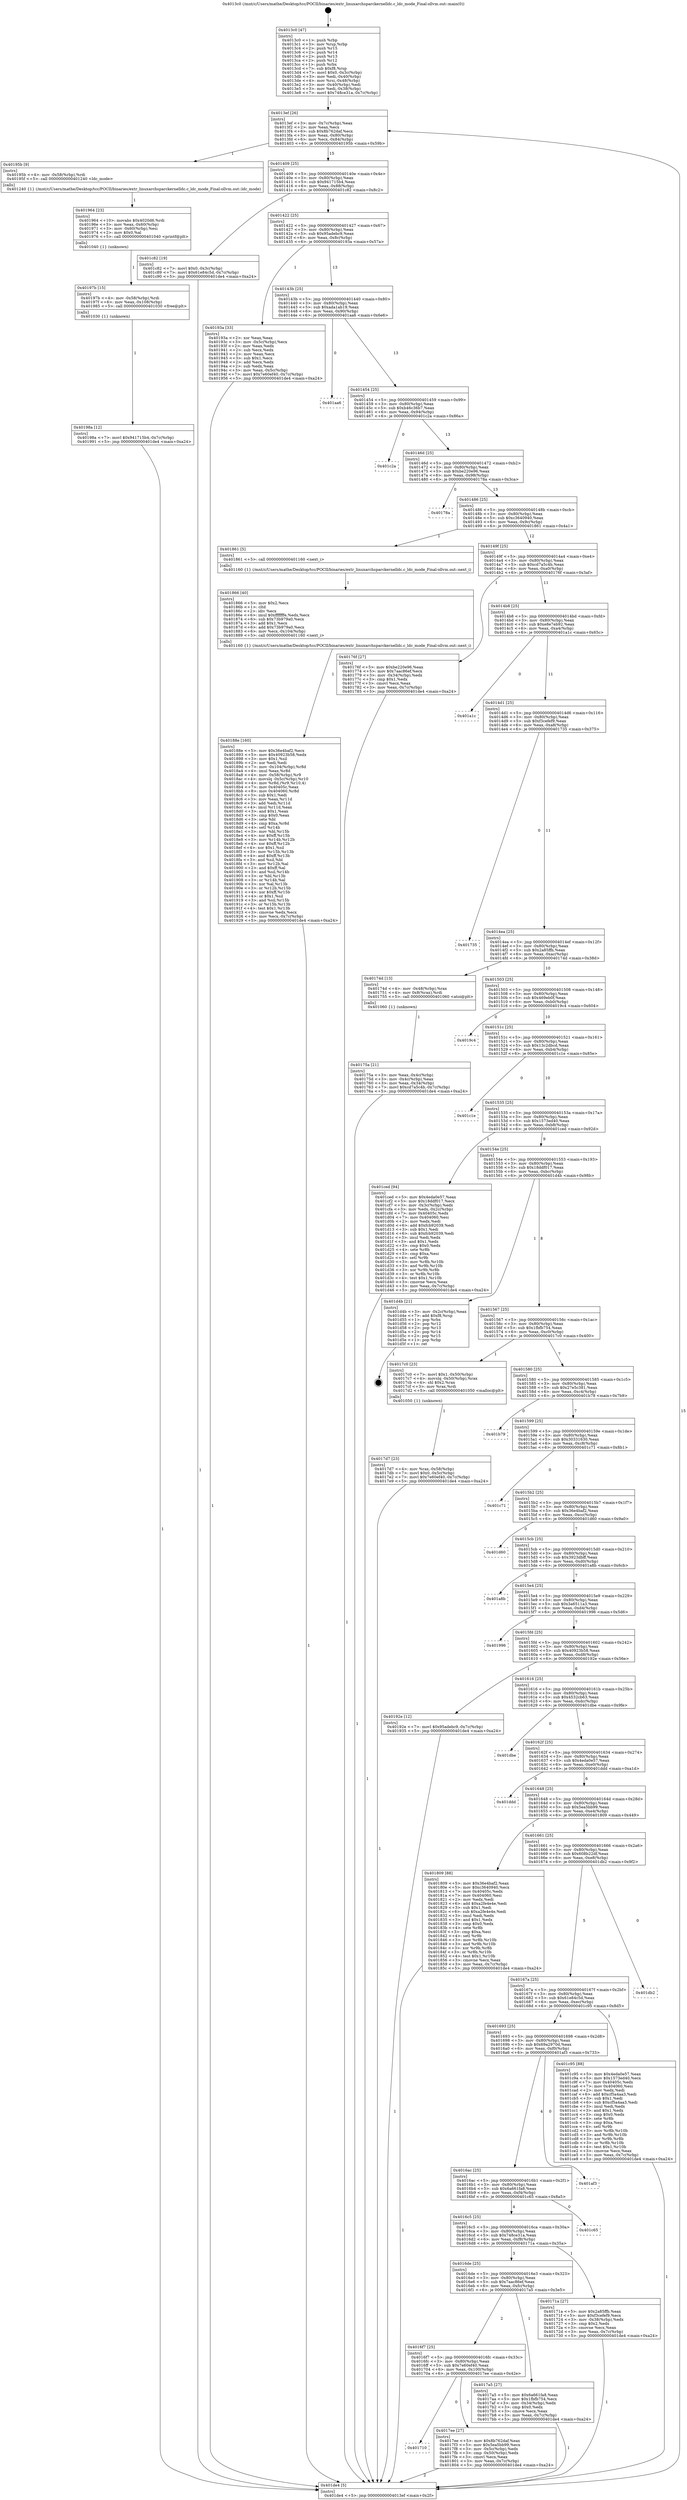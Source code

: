 digraph "0x4013c0" {
  label = "0x4013c0 (/mnt/c/Users/mathe/Desktop/tcc/POCII/binaries/extr_linuxarchsparckernelldc.c_ldc_mode_Final-ollvm.out::main(0))"
  labelloc = "t"
  node[shape=record]

  Entry [label="",width=0.3,height=0.3,shape=circle,fillcolor=black,style=filled]
  "0x4013ef" [label="{
     0x4013ef [26]\l
     | [instrs]\l
     &nbsp;&nbsp;0x4013ef \<+3\>: mov -0x7c(%rbp),%eax\l
     &nbsp;&nbsp;0x4013f2 \<+2\>: mov %eax,%ecx\l
     &nbsp;&nbsp;0x4013f4 \<+6\>: sub $0x8b762daf,%ecx\l
     &nbsp;&nbsp;0x4013fa \<+3\>: mov %eax,-0x80(%rbp)\l
     &nbsp;&nbsp;0x4013fd \<+6\>: mov %ecx,-0x84(%rbp)\l
     &nbsp;&nbsp;0x401403 \<+6\>: je 000000000040195b \<main+0x59b\>\l
  }"]
  "0x40195b" [label="{
     0x40195b [9]\l
     | [instrs]\l
     &nbsp;&nbsp;0x40195b \<+4\>: mov -0x58(%rbp),%rdi\l
     &nbsp;&nbsp;0x40195f \<+5\>: call 0000000000401240 \<ldc_mode\>\l
     | [calls]\l
     &nbsp;&nbsp;0x401240 \{1\} (/mnt/c/Users/mathe/Desktop/tcc/POCII/binaries/extr_linuxarchsparckernelldc.c_ldc_mode_Final-ollvm.out::ldc_mode)\l
  }"]
  "0x401409" [label="{
     0x401409 [25]\l
     | [instrs]\l
     &nbsp;&nbsp;0x401409 \<+5\>: jmp 000000000040140e \<main+0x4e\>\l
     &nbsp;&nbsp;0x40140e \<+3\>: mov -0x80(%rbp),%eax\l
     &nbsp;&nbsp;0x401411 \<+5\>: sub $0x941715b4,%eax\l
     &nbsp;&nbsp;0x401416 \<+6\>: mov %eax,-0x88(%rbp)\l
     &nbsp;&nbsp;0x40141c \<+6\>: je 0000000000401c82 \<main+0x8c2\>\l
  }"]
  Exit [label="",width=0.3,height=0.3,shape=circle,fillcolor=black,style=filled,peripheries=2]
  "0x401c82" [label="{
     0x401c82 [19]\l
     | [instrs]\l
     &nbsp;&nbsp;0x401c82 \<+7\>: movl $0x0,-0x3c(%rbp)\l
     &nbsp;&nbsp;0x401c89 \<+7\>: movl $0x61e84c5d,-0x7c(%rbp)\l
     &nbsp;&nbsp;0x401c90 \<+5\>: jmp 0000000000401de4 \<main+0xa24\>\l
  }"]
  "0x401422" [label="{
     0x401422 [25]\l
     | [instrs]\l
     &nbsp;&nbsp;0x401422 \<+5\>: jmp 0000000000401427 \<main+0x67\>\l
     &nbsp;&nbsp;0x401427 \<+3\>: mov -0x80(%rbp),%eax\l
     &nbsp;&nbsp;0x40142a \<+5\>: sub $0x95adebc9,%eax\l
     &nbsp;&nbsp;0x40142f \<+6\>: mov %eax,-0x8c(%rbp)\l
     &nbsp;&nbsp;0x401435 \<+6\>: je 000000000040193a \<main+0x57a\>\l
  }"]
  "0x40198a" [label="{
     0x40198a [12]\l
     | [instrs]\l
     &nbsp;&nbsp;0x40198a \<+7\>: movl $0x941715b4,-0x7c(%rbp)\l
     &nbsp;&nbsp;0x401991 \<+5\>: jmp 0000000000401de4 \<main+0xa24\>\l
  }"]
  "0x40193a" [label="{
     0x40193a [33]\l
     | [instrs]\l
     &nbsp;&nbsp;0x40193a \<+2\>: xor %eax,%eax\l
     &nbsp;&nbsp;0x40193c \<+3\>: mov -0x5c(%rbp),%ecx\l
     &nbsp;&nbsp;0x40193f \<+2\>: mov %eax,%edx\l
     &nbsp;&nbsp;0x401941 \<+2\>: sub %ecx,%edx\l
     &nbsp;&nbsp;0x401943 \<+2\>: mov %eax,%ecx\l
     &nbsp;&nbsp;0x401945 \<+3\>: sub $0x1,%ecx\l
     &nbsp;&nbsp;0x401948 \<+2\>: add %ecx,%edx\l
     &nbsp;&nbsp;0x40194a \<+2\>: sub %edx,%eax\l
     &nbsp;&nbsp;0x40194c \<+3\>: mov %eax,-0x5c(%rbp)\l
     &nbsp;&nbsp;0x40194f \<+7\>: movl $0x7e60ef40,-0x7c(%rbp)\l
     &nbsp;&nbsp;0x401956 \<+5\>: jmp 0000000000401de4 \<main+0xa24\>\l
  }"]
  "0x40143b" [label="{
     0x40143b [25]\l
     | [instrs]\l
     &nbsp;&nbsp;0x40143b \<+5\>: jmp 0000000000401440 \<main+0x80\>\l
     &nbsp;&nbsp;0x401440 \<+3\>: mov -0x80(%rbp),%eax\l
     &nbsp;&nbsp;0x401443 \<+5\>: sub $0xada1ab19,%eax\l
     &nbsp;&nbsp;0x401448 \<+6\>: mov %eax,-0x90(%rbp)\l
     &nbsp;&nbsp;0x40144e \<+6\>: je 0000000000401aa6 \<main+0x6e6\>\l
  }"]
  "0x40197b" [label="{
     0x40197b [15]\l
     | [instrs]\l
     &nbsp;&nbsp;0x40197b \<+4\>: mov -0x58(%rbp),%rdi\l
     &nbsp;&nbsp;0x40197f \<+6\>: mov %eax,-0x108(%rbp)\l
     &nbsp;&nbsp;0x401985 \<+5\>: call 0000000000401030 \<free@plt\>\l
     | [calls]\l
     &nbsp;&nbsp;0x401030 \{1\} (unknown)\l
  }"]
  "0x401aa6" [label="{
     0x401aa6\l
  }", style=dashed]
  "0x401454" [label="{
     0x401454 [25]\l
     | [instrs]\l
     &nbsp;&nbsp;0x401454 \<+5\>: jmp 0000000000401459 \<main+0x99\>\l
     &nbsp;&nbsp;0x401459 \<+3\>: mov -0x80(%rbp),%eax\l
     &nbsp;&nbsp;0x40145c \<+5\>: sub $0xb46c36b7,%eax\l
     &nbsp;&nbsp;0x401461 \<+6\>: mov %eax,-0x94(%rbp)\l
     &nbsp;&nbsp;0x401467 \<+6\>: je 0000000000401c2a \<main+0x86a\>\l
  }"]
  "0x401964" [label="{
     0x401964 [23]\l
     | [instrs]\l
     &nbsp;&nbsp;0x401964 \<+10\>: movabs $0x4020d6,%rdi\l
     &nbsp;&nbsp;0x40196e \<+3\>: mov %eax,-0x60(%rbp)\l
     &nbsp;&nbsp;0x401971 \<+3\>: mov -0x60(%rbp),%esi\l
     &nbsp;&nbsp;0x401974 \<+2\>: mov $0x0,%al\l
     &nbsp;&nbsp;0x401976 \<+5\>: call 0000000000401040 \<printf@plt\>\l
     | [calls]\l
     &nbsp;&nbsp;0x401040 \{1\} (unknown)\l
  }"]
  "0x401c2a" [label="{
     0x401c2a\l
  }", style=dashed]
  "0x40146d" [label="{
     0x40146d [25]\l
     | [instrs]\l
     &nbsp;&nbsp;0x40146d \<+5\>: jmp 0000000000401472 \<main+0xb2\>\l
     &nbsp;&nbsp;0x401472 \<+3\>: mov -0x80(%rbp),%eax\l
     &nbsp;&nbsp;0x401475 \<+5\>: sub $0xbe220e96,%eax\l
     &nbsp;&nbsp;0x40147a \<+6\>: mov %eax,-0x98(%rbp)\l
     &nbsp;&nbsp;0x401480 \<+6\>: je 000000000040178a \<main+0x3ca\>\l
  }"]
  "0x40188e" [label="{
     0x40188e [160]\l
     | [instrs]\l
     &nbsp;&nbsp;0x40188e \<+5\>: mov $0x36e4baf2,%ecx\l
     &nbsp;&nbsp;0x401893 \<+5\>: mov $0x40923b58,%edx\l
     &nbsp;&nbsp;0x401898 \<+3\>: mov $0x1,%sil\l
     &nbsp;&nbsp;0x40189b \<+2\>: xor %edi,%edi\l
     &nbsp;&nbsp;0x40189d \<+7\>: mov -0x104(%rbp),%r8d\l
     &nbsp;&nbsp;0x4018a4 \<+4\>: imul %eax,%r8d\l
     &nbsp;&nbsp;0x4018a8 \<+4\>: mov -0x58(%rbp),%r9\l
     &nbsp;&nbsp;0x4018ac \<+4\>: movslq -0x5c(%rbp),%r10\l
     &nbsp;&nbsp;0x4018b0 \<+4\>: mov %r8d,(%r9,%r10,4)\l
     &nbsp;&nbsp;0x4018b4 \<+7\>: mov 0x40405c,%eax\l
     &nbsp;&nbsp;0x4018bb \<+8\>: mov 0x404060,%r8d\l
     &nbsp;&nbsp;0x4018c3 \<+3\>: sub $0x1,%edi\l
     &nbsp;&nbsp;0x4018c6 \<+3\>: mov %eax,%r11d\l
     &nbsp;&nbsp;0x4018c9 \<+3\>: add %edi,%r11d\l
     &nbsp;&nbsp;0x4018cc \<+4\>: imul %r11d,%eax\l
     &nbsp;&nbsp;0x4018d0 \<+3\>: and $0x1,%eax\l
     &nbsp;&nbsp;0x4018d3 \<+3\>: cmp $0x0,%eax\l
     &nbsp;&nbsp;0x4018d6 \<+3\>: sete %bl\l
     &nbsp;&nbsp;0x4018d9 \<+4\>: cmp $0xa,%r8d\l
     &nbsp;&nbsp;0x4018dd \<+4\>: setl %r14b\l
     &nbsp;&nbsp;0x4018e1 \<+3\>: mov %bl,%r15b\l
     &nbsp;&nbsp;0x4018e4 \<+4\>: xor $0xff,%r15b\l
     &nbsp;&nbsp;0x4018e8 \<+3\>: mov %r14b,%r12b\l
     &nbsp;&nbsp;0x4018eb \<+4\>: xor $0xff,%r12b\l
     &nbsp;&nbsp;0x4018ef \<+4\>: xor $0x1,%sil\l
     &nbsp;&nbsp;0x4018f3 \<+3\>: mov %r15b,%r13b\l
     &nbsp;&nbsp;0x4018f6 \<+4\>: and $0xff,%r13b\l
     &nbsp;&nbsp;0x4018fa \<+3\>: and %sil,%bl\l
     &nbsp;&nbsp;0x4018fd \<+3\>: mov %r12b,%al\l
     &nbsp;&nbsp;0x401900 \<+2\>: and $0xff,%al\l
     &nbsp;&nbsp;0x401902 \<+3\>: and %sil,%r14b\l
     &nbsp;&nbsp;0x401905 \<+3\>: or %bl,%r13b\l
     &nbsp;&nbsp;0x401908 \<+3\>: or %r14b,%al\l
     &nbsp;&nbsp;0x40190b \<+3\>: xor %al,%r13b\l
     &nbsp;&nbsp;0x40190e \<+3\>: or %r12b,%r15b\l
     &nbsp;&nbsp;0x401911 \<+4\>: xor $0xff,%r15b\l
     &nbsp;&nbsp;0x401915 \<+4\>: or $0x1,%sil\l
     &nbsp;&nbsp;0x401919 \<+3\>: and %sil,%r15b\l
     &nbsp;&nbsp;0x40191c \<+3\>: or %r15b,%r13b\l
     &nbsp;&nbsp;0x40191f \<+4\>: test $0x1,%r13b\l
     &nbsp;&nbsp;0x401923 \<+3\>: cmovne %edx,%ecx\l
     &nbsp;&nbsp;0x401926 \<+3\>: mov %ecx,-0x7c(%rbp)\l
     &nbsp;&nbsp;0x401929 \<+5\>: jmp 0000000000401de4 \<main+0xa24\>\l
  }"]
  "0x40178a" [label="{
     0x40178a\l
  }", style=dashed]
  "0x401486" [label="{
     0x401486 [25]\l
     | [instrs]\l
     &nbsp;&nbsp;0x401486 \<+5\>: jmp 000000000040148b \<main+0xcb\>\l
     &nbsp;&nbsp;0x40148b \<+3\>: mov -0x80(%rbp),%eax\l
     &nbsp;&nbsp;0x40148e \<+5\>: sub $0xc3640940,%eax\l
     &nbsp;&nbsp;0x401493 \<+6\>: mov %eax,-0x9c(%rbp)\l
     &nbsp;&nbsp;0x401499 \<+6\>: je 0000000000401861 \<main+0x4a1\>\l
  }"]
  "0x401866" [label="{
     0x401866 [40]\l
     | [instrs]\l
     &nbsp;&nbsp;0x401866 \<+5\>: mov $0x2,%ecx\l
     &nbsp;&nbsp;0x40186b \<+1\>: cltd\l
     &nbsp;&nbsp;0x40186c \<+2\>: idiv %ecx\l
     &nbsp;&nbsp;0x40186e \<+6\>: imul $0xfffffffe,%edx,%ecx\l
     &nbsp;&nbsp;0x401874 \<+6\>: sub $0x73b979a0,%ecx\l
     &nbsp;&nbsp;0x40187a \<+3\>: add $0x1,%ecx\l
     &nbsp;&nbsp;0x40187d \<+6\>: add $0x73b979a0,%ecx\l
     &nbsp;&nbsp;0x401883 \<+6\>: mov %ecx,-0x104(%rbp)\l
     &nbsp;&nbsp;0x401889 \<+5\>: call 0000000000401160 \<next_i\>\l
     | [calls]\l
     &nbsp;&nbsp;0x401160 \{1\} (/mnt/c/Users/mathe/Desktop/tcc/POCII/binaries/extr_linuxarchsparckernelldc.c_ldc_mode_Final-ollvm.out::next_i)\l
  }"]
  "0x401861" [label="{
     0x401861 [5]\l
     | [instrs]\l
     &nbsp;&nbsp;0x401861 \<+5\>: call 0000000000401160 \<next_i\>\l
     | [calls]\l
     &nbsp;&nbsp;0x401160 \{1\} (/mnt/c/Users/mathe/Desktop/tcc/POCII/binaries/extr_linuxarchsparckernelldc.c_ldc_mode_Final-ollvm.out::next_i)\l
  }"]
  "0x40149f" [label="{
     0x40149f [25]\l
     | [instrs]\l
     &nbsp;&nbsp;0x40149f \<+5\>: jmp 00000000004014a4 \<main+0xe4\>\l
     &nbsp;&nbsp;0x4014a4 \<+3\>: mov -0x80(%rbp),%eax\l
     &nbsp;&nbsp;0x4014a7 \<+5\>: sub $0xcd7a5c4b,%eax\l
     &nbsp;&nbsp;0x4014ac \<+6\>: mov %eax,-0xa0(%rbp)\l
     &nbsp;&nbsp;0x4014b2 \<+6\>: je 000000000040176f \<main+0x3af\>\l
  }"]
  "0x401710" [label="{
     0x401710\l
  }", style=dashed]
  "0x40176f" [label="{
     0x40176f [27]\l
     | [instrs]\l
     &nbsp;&nbsp;0x40176f \<+5\>: mov $0xbe220e96,%eax\l
     &nbsp;&nbsp;0x401774 \<+5\>: mov $0x7aac86ef,%ecx\l
     &nbsp;&nbsp;0x401779 \<+3\>: mov -0x34(%rbp),%edx\l
     &nbsp;&nbsp;0x40177c \<+3\>: cmp $0x1,%edx\l
     &nbsp;&nbsp;0x40177f \<+3\>: cmovl %ecx,%eax\l
     &nbsp;&nbsp;0x401782 \<+3\>: mov %eax,-0x7c(%rbp)\l
     &nbsp;&nbsp;0x401785 \<+5\>: jmp 0000000000401de4 \<main+0xa24\>\l
  }"]
  "0x4014b8" [label="{
     0x4014b8 [25]\l
     | [instrs]\l
     &nbsp;&nbsp;0x4014b8 \<+5\>: jmp 00000000004014bd \<main+0xfd\>\l
     &nbsp;&nbsp;0x4014bd \<+3\>: mov -0x80(%rbp),%eax\l
     &nbsp;&nbsp;0x4014c0 \<+5\>: sub $0xe8e7eb92,%eax\l
     &nbsp;&nbsp;0x4014c5 \<+6\>: mov %eax,-0xa4(%rbp)\l
     &nbsp;&nbsp;0x4014cb \<+6\>: je 0000000000401a1c \<main+0x65c\>\l
  }"]
  "0x4017ee" [label="{
     0x4017ee [27]\l
     | [instrs]\l
     &nbsp;&nbsp;0x4017ee \<+5\>: mov $0x8b762daf,%eax\l
     &nbsp;&nbsp;0x4017f3 \<+5\>: mov $0x5ea5bb99,%ecx\l
     &nbsp;&nbsp;0x4017f8 \<+3\>: mov -0x5c(%rbp),%edx\l
     &nbsp;&nbsp;0x4017fb \<+3\>: cmp -0x50(%rbp),%edx\l
     &nbsp;&nbsp;0x4017fe \<+3\>: cmovl %ecx,%eax\l
     &nbsp;&nbsp;0x401801 \<+3\>: mov %eax,-0x7c(%rbp)\l
     &nbsp;&nbsp;0x401804 \<+5\>: jmp 0000000000401de4 \<main+0xa24\>\l
  }"]
  "0x401a1c" [label="{
     0x401a1c\l
  }", style=dashed]
  "0x4014d1" [label="{
     0x4014d1 [25]\l
     | [instrs]\l
     &nbsp;&nbsp;0x4014d1 \<+5\>: jmp 00000000004014d6 \<main+0x116\>\l
     &nbsp;&nbsp;0x4014d6 \<+3\>: mov -0x80(%rbp),%eax\l
     &nbsp;&nbsp;0x4014d9 \<+5\>: sub $0xf3cefef9,%eax\l
     &nbsp;&nbsp;0x4014de \<+6\>: mov %eax,-0xa8(%rbp)\l
     &nbsp;&nbsp;0x4014e4 \<+6\>: je 0000000000401735 \<main+0x375\>\l
  }"]
  "0x4017d7" [label="{
     0x4017d7 [23]\l
     | [instrs]\l
     &nbsp;&nbsp;0x4017d7 \<+4\>: mov %rax,-0x58(%rbp)\l
     &nbsp;&nbsp;0x4017db \<+7\>: movl $0x0,-0x5c(%rbp)\l
     &nbsp;&nbsp;0x4017e2 \<+7\>: movl $0x7e60ef40,-0x7c(%rbp)\l
     &nbsp;&nbsp;0x4017e9 \<+5\>: jmp 0000000000401de4 \<main+0xa24\>\l
  }"]
  "0x401735" [label="{
     0x401735\l
  }", style=dashed]
  "0x4014ea" [label="{
     0x4014ea [25]\l
     | [instrs]\l
     &nbsp;&nbsp;0x4014ea \<+5\>: jmp 00000000004014ef \<main+0x12f\>\l
     &nbsp;&nbsp;0x4014ef \<+3\>: mov -0x80(%rbp),%eax\l
     &nbsp;&nbsp;0x4014f2 \<+5\>: sub $0x2a85ffb,%eax\l
     &nbsp;&nbsp;0x4014f7 \<+6\>: mov %eax,-0xac(%rbp)\l
     &nbsp;&nbsp;0x4014fd \<+6\>: je 000000000040174d \<main+0x38d\>\l
  }"]
  "0x4016f7" [label="{
     0x4016f7 [25]\l
     | [instrs]\l
     &nbsp;&nbsp;0x4016f7 \<+5\>: jmp 00000000004016fc \<main+0x33c\>\l
     &nbsp;&nbsp;0x4016fc \<+3\>: mov -0x80(%rbp),%eax\l
     &nbsp;&nbsp;0x4016ff \<+5\>: sub $0x7e60ef40,%eax\l
     &nbsp;&nbsp;0x401704 \<+6\>: mov %eax,-0x100(%rbp)\l
     &nbsp;&nbsp;0x40170a \<+6\>: je 00000000004017ee \<main+0x42e\>\l
  }"]
  "0x40174d" [label="{
     0x40174d [13]\l
     | [instrs]\l
     &nbsp;&nbsp;0x40174d \<+4\>: mov -0x48(%rbp),%rax\l
     &nbsp;&nbsp;0x401751 \<+4\>: mov 0x8(%rax),%rdi\l
     &nbsp;&nbsp;0x401755 \<+5\>: call 0000000000401060 \<atoi@plt\>\l
     | [calls]\l
     &nbsp;&nbsp;0x401060 \{1\} (unknown)\l
  }"]
  "0x401503" [label="{
     0x401503 [25]\l
     | [instrs]\l
     &nbsp;&nbsp;0x401503 \<+5\>: jmp 0000000000401508 \<main+0x148\>\l
     &nbsp;&nbsp;0x401508 \<+3\>: mov -0x80(%rbp),%eax\l
     &nbsp;&nbsp;0x40150b \<+5\>: sub $0x469eb0f,%eax\l
     &nbsp;&nbsp;0x401510 \<+6\>: mov %eax,-0xb0(%rbp)\l
     &nbsp;&nbsp;0x401516 \<+6\>: je 00000000004019c4 \<main+0x604\>\l
  }"]
  "0x4017a5" [label="{
     0x4017a5 [27]\l
     | [instrs]\l
     &nbsp;&nbsp;0x4017a5 \<+5\>: mov $0x6a661fa8,%eax\l
     &nbsp;&nbsp;0x4017aa \<+5\>: mov $0x1fbfb754,%ecx\l
     &nbsp;&nbsp;0x4017af \<+3\>: mov -0x34(%rbp),%edx\l
     &nbsp;&nbsp;0x4017b2 \<+3\>: cmp $0x0,%edx\l
     &nbsp;&nbsp;0x4017b5 \<+3\>: cmove %ecx,%eax\l
     &nbsp;&nbsp;0x4017b8 \<+3\>: mov %eax,-0x7c(%rbp)\l
     &nbsp;&nbsp;0x4017bb \<+5\>: jmp 0000000000401de4 \<main+0xa24\>\l
  }"]
  "0x4019c4" [label="{
     0x4019c4\l
  }", style=dashed]
  "0x40151c" [label="{
     0x40151c [25]\l
     | [instrs]\l
     &nbsp;&nbsp;0x40151c \<+5\>: jmp 0000000000401521 \<main+0x161\>\l
     &nbsp;&nbsp;0x401521 \<+3\>: mov -0x80(%rbp),%eax\l
     &nbsp;&nbsp;0x401524 \<+5\>: sub $0x13c2dbcd,%eax\l
     &nbsp;&nbsp;0x401529 \<+6\>: mov %eax,-0xb4(%rbp)\l
     &nbsp;&nbsp;0x40152f \<+6\>: je 0000000000401c1e \<main+0x85e\>\l
  }"]
  "0x40175a" [label="{
     0x40175a [21]\l
     | [instrs]\l
     &nbsp;&nbsp;0x40175a \<+3\>: mov %eax,-0x4c(%rbp)\l
     &nbsp;&nbsp;0x40175d \<+3\>: mov -0x4c(%rbp),%eax\l
     &nbsp;&nbsp;0x401760 \<+3\>: mov %eax,-0x34(%rbp)\l
     &nbsp;&nbsp;0x401763 \<+7\>: movl $0xcd7a5c4b,-0x7c(%rbp)\l
     &nbsp;&nbsp;0x40176a \<+5\>: jmp 0000000000401de4 \<main+0xa24\>\l
  }"]
  "0x401c1e" [label="{
     0x401c1e\l
  }", style=dashed]
  "0x401535" [label="{
     0x401535 [25]\l
     | [instrs]\l
     &nbsp;&nbsp;0x401535 \<+5\>: jmp 000000000040153a \<main+0x17a\>\l
     &nbsp;&nbsp;0x40153a \<+3\>: mov -0x80(%rbp),%eax\l
     &nbsp;&nbsp;0x40153d \<+5\>: sub $0x1573ed40,%eax\l
     &nbsp;&nbsp;0x401542 \<+6\>: mov %eax,-0xb8(%rbp)\l
     &nbsp;&nbsp;0x401548 \<+6\>: je 0000000000401ced \<main+0x92d\>\l
  }"]
  "0x4013c0" [label="{
     0x4013c0 [47]\l
     | [instrs]\l
     &nbsp;&nbsp;0x4013c0 \<+1\>: push %rbp\l
     &nbsp;&nbsp;0x4013c1 \<+3\>: mov %rsp,%rbp\l
     &nbsp;&nbsp;0x4013c4 \<+2\>: push %r15\l
     &nbsp;&nbsp;0x4013c6 \<+2\>: push %r14\l
     &nbsp;&nbsp;0x4013c8 \<+2\>: push %r13\l
     &nbsp;&nbsp;0x4013ca \<+2\>: push %r12\l
     &nbsp;&nbsp;0x4013cc \<+1\>: push %rbx\l
     &nbsp;&nbsp;0x4013cd \<+7\>: sub $0xf8,%rsp\l
     &nbsp;&nbsp;0x4013d4 \<+7\>: movl $0x0,-0x3c(%rbp)\l
     &nbsp;&nbsp;0x4013db \<+3\>: mov %edi,-0x40(%rbp)\l
     &nbsp;&nbsp;0x4013de \<+4\>: mov %rsi,-0x48(%rbp)\l
     &nbsp;&nbsp;0x4013e2 \<+3\>: mov -0x40(%rbp),%edi\l
     &nbsp;&nbsp;0x4013e5 \<+3\>: mov %edi,-0x38(%rbp)\l
     &nbsp;&nbsp;0x4013e8 \<+7\>: movl $0x748ce31a,-0x7c(%rbp)\l
  }"]
  "0x401ced" [label="{
     0x401ced [94]\l
     | [instrs]\l
     &nbsp;&nbsp;0x401ced \<+5\>: mov $0x4eda0e57,%eax\l
     &nbsp;&nbsp;0x401cf2 \<+5\>: mov $0x18ddf017,%ecx\l
     &nbsp;&nbsp;0x401cf7 \<+3\>: mov -0x3c(%rbp),%edx\l
     &nbsp;&nbsp;0x401cfa \<+3\>: mov %edx,-0x2c(%rbp)\l
     &nbsp;&nbsp;0x401cfd \<+7\>: mov 0x40405c,%edx\l
     &nbsp;&nbsp;0x401d04 \<+7\>: mov 0x404060,%esi\l
     &nbsp;&nbsp;0x401d0b \<+2\>: mov %edx,%edi\l
     &nbsp;&nbsp;0x401d0d \<+6\>: add $0xfcb92039,%edi\l
     &nbsp;&nbsp;0x401d13 \<+3\>: sub $0x1,%edi\l
     &nbsp;&nbsp;0x401d16 \<+6\>: sub $0xfcb92039,%edi\l
     &nbsp;&nbsp;0x401d1c \<+3\>: imul %edi,%edx\l
     &nbsp;&nbsp;0x401d1f \<+3\>: and $0x1,%edx\l
     &nbsp;&nbsp;0x401d22 \<+3\>: cmp $0x0,%edx\l
     &nbsp;&nbsp;0x401d25 \<+4\>: sete %r8b\l
     &nbsp;&nbsp;0x401d29 \<+3\>: cmp $0xa,%esi\l
     &nbsp;&nbsp;0x401d2c \<+4\>: setl %r9b\l
     &nbsp;&nbsp;0x401d30 \<+3\>: mov %r8b,%r10b\l
     &nbsp;&nbsp;0x401d33 \<+3\>: and %r9b,%r10b\l
     &nbsp;&nbsp;0x401d36 \<+3\>: xor %r9b,%r8b\l
     &nbsp;&nbsp;0x401d39 \<+3\>: or %r8b,%r10b\l
     &nbsp;&nbsp;0x401d3c \<+4\>: test $0x1,%r10b\l
     &nbsp;&nbsp;0x401d40 \<+3\>: cmovne %ecx,%eax\l
     &nbsp;&nbsp;0x401d43 \<+3\>: mov %eax,-0x7c(%rbp)\l
     &nbsp;&nbsp;0x401d46 \<+5\>: jmp 0000000000401de4 \<main+0xa24\>\l
  }"]
  "0x40154e" [label="{
     0x40154e [25]\l
     | [instrs]\l
     &nbsp;&nbsp;0x40154e \<+5\>: jmp 0000000000401553 \<main+0x193\>\l
     &nbsp;&nbsp;0x401553 \<+3\>: mov -0x80(%rbp),%eax\l
     &nbsp;&nbsp;0x401556 \<+5\>: sub $0x18ddf017,%eax\l
     &nbsp;&nbsp;0x40155b \<+6\>: mov %eax,-0xbc(%rbp)\l
     &nbsp;&nbsp;0x401561 \<+6\>: je 0000000000401d4b \<main+0x98b\>\l
  }"]
  "0x401de4" [label="{
     0x401de4 [5]\l
     | [instrs]\l
     &nbsp;&nbsp;0x401de4 \<+5\>: jmp 00000000004013ef \<main+0x2f\>\l
  }"]
  "0x401d4b" [label="{
     0x401d4b [21]\l
     | [instrs]\l
     &nbsp;&nbsp;0x401d4b \<+3\>: mov -0x2c(%rbp),%eax\l
     &nbsp;&nbsp;0x401d4e \<+7\>: add $0xf8,%rsp\l
     &nbsp;&nbsp;0x401d55 \<+1\>: pop %rbx\l
     &nbsp;&nbsp;0x401d56 \<+2\>: pop %r12\l
     &nbsp;&nbsp;0x401d58 \<+2\>: pop %r13\l
     &nbsp;&nbsp;0x401d5a \<+2\>: pop %r14\l
     &nbsp;&nbsp;0x401d5c \<+2\>: pop %r15\l
     &nbsp;&nbsp;0x401d5e \<+1\>: pop %rbp\l
     &nbsp;&nbsp;0x401d5f \<+1\>: ret\l
  }"]
  "0x401567" [label="{
     0x401567 [25]\l
     | [instrs]\l
     &nbsp;&nbsp;0x401567 \<+5\>: jmp 000000000040156c \<main+0x1ac\>\l
     &nbsp;&nbsp;0x40156c \<+3\>: mov -0x80(%rbp),%eax\l
     &nbsp;&nbsp;0x40156f \<+5\>: sub $0x1fbfb754,%eax\l
     &nbsp;&nbsp;0x401574 \<+6\>: mov %eax,-0xc0(%rbp)\l
     &nbsp;&nbsp;0x40157a \<+6\>: je 00000000004017c0 \<main+0x400\>\l
  }"]
  "0x4016de" [label="{
     0x4016de [25]\l
     | [instrs]\l
     &nbsp;&nbsp;0x4016de \<+5\>: jmp 00000000004016e3 \<main+0x323\>\l
     &nbsp;&nbsp;0x4016e3 \<+3\>: mov -0x80(%rbp),%eax\l
     &nbsp;&nbsp;0x4016e6 \<+5\>: sub $0x7aac86ef,%eax\l
     &nbsp;&nbsp;0x4016eb \<+6\>: mov %eax,-0xfc(%rbp)\l
     &nbsp;&nbsp;0x4016f1 \<+6\>: je 00000000004017a5 \<main+0x3e5\>\l
  }"]
  "0x4017c0" [label="{
     0x4017c0 [23]\l
     | [instrs]\l
     &nbsp;&nbsp;0x4017c0 \<+7\>: movl $0x1,-0x50(%rbp)\l
     &nbsp;&nbsp;0x4017c7 \<+4\>: movslq -0x50(%rbp),%rax\l
     &nbsp;&nbsp;0x4017cb \<+4\>: shl $0x2,%rax\l
     &nbsp;&nbsp;0x4017cf \<+3\>: mov %rax,%rdi\l
     &nbsp;&nbsp;0x4017d2 \<+5\>: call 0000000000401050 \<malloc@plt\>\l
     | [calls]\l
     &nbsp;&nbsp;0x401050 \{1\} (unknown)\l
  }"]
  "0x401580" [label="{
     0x401580 [25]\l
     | [instrs]\l
     &nbsp;&nbsp;0x401580 \<+5\>: jmp 0000000000401585 \<main+0x1c5\>\l
     &nbsp;&nbsp;0x401585 \<+3\>: mov -0x80(%rbp),%eax\l
     &nbsp;&nbsp;0x401588 \<+5\>: sub $0x27e5c381,%eax\l
     &nbsp;&nbsp;0x40158d \<+6\>: mov %eax,-0xc4(%rbp)\l
     &nbsp;&nbsp;0x401593 \<+6\>: je 0000000000401b79 \<main+0x7b9\>\l
  }"]
  "0x40171a" [label="{
     0x40171a [27]\l
     | [instrs]\l
     &nbsp;&nbsp;0x40171a \<+5\>: mov $0x2a85ffb,%eax\l
     &nbsp;&nbsp;0x40171f \<+5\>: mov $0xf3cefef9,%ecx\l
     &nbsp;&nbsp;0x401724 \<+3\>: mov -0x38(%rbp),%edx\l
     &nbsp;&nbsp;0x401727 \<+3\>: cmp $0x2,%edx\l
     &nbsp;&nbsp;0x40172a \<+3\>: cmovne %ecx,%eax\l
     &nbsp;&nbsp;0x40172d \<+3\>: mov %eax,-0x7c(%rbp)\l
     &nbsp;&nbsp;0x401730 \<+5\>: jmp 0000000000401de4 \<main+0xa24\>\l
  }"]
  "0x401b79" [label="{
     0x401b79\l
  }", style=dashed]
  "0x401599" [label="{
     0x401599 [25]\l
     | [instrs]\l
     &nbsp;&nbsp;0x401599 \<+5\>: jmp 000000000040159e \<main+0x1de\>\l
     &nbsp;&nbsp;0x40159e \<+3\>: mov -0x80(%rbp),%eax\l
     &nbsp;&nbsp;0x4015a1 \<+5\>: sub $0x30331630,%eax\l
     &nbsp;&nbsp;0x4015a6 \<+6\>: mov %eax,-0xc8(%rbp)\l
     &nbsp;&nbsp;0x4015ac \<+6\>: je 0000000000401c71 \<main+0x8b1\>\l
  }"]
  "0x4016c5" [label="{
     0x4016c5 [25]\l
     | [instrs]\l
     &nbsp;&nbsp;0x4016c5 \<+5\>: jmp 00000000004016ca \<main+0x30a\>\l
     &nbsp;&nbsp;0x4016ca \<+3\>: mov -0x80(%rbp),%eax\l
     &nbsp;&nbsp;0x4016cd \<+5\>: sub $0x748ce31a,%eax\l
     &nbsp;&nbsp;0x4016d2 \<+6\>: mov %eax,-0xf8(%rbp)\l
     &nbsp;&nbsp;0x4016d8 \<+6\>: je 000000000040171a \<main+0x35a\>\l
  }"]
  "0x401c71" [label="{
     0x401c71\l
  }", style=dashed]
  "0x4015b2" [label="{
     0x4015b2 [25]\l
     | [instrs]\l
     &nbsp;&nbsp;0x4015b2 \<+5\>: jmp 00000000004015b7 \<main+0x1f7\>\l
     &nbsp;&nbsp;0x4015b7 \<+3\>: mov -0x80(%rbp),%eax\l
     &nbsp;&nbsp;0x4015ba \<+5\>: sub $0x36e4baf2,%eax\l
     &nbsp;&nbsp;0x4015bf \<+6\>: mov %eax,-0xcc(%rbp)\l
     &nbsp;&nbsp;0x4015c5 \<+6\>: je 0000000000401d60 \<main+0x9a0\>\l
  }"]
  "0x401c65" [label="{
     0x401c65\l
  }", style=dashed]
  "0x401d60" [label="{
     0x401d60\l
  }", style=dashed]
  "0x4015cb" [label="{
     0x4015cb [25]\l
     | [instrs]\l
     &nbsp;&nbsp;0x4015cb \<+5\>: jmp 00000000004015d0 \<main+0x210\>\l
     &nbsp;&nbsp;0x4015d0 \<+3\>: mov -0x80(%rbp),%eax\l
     &nbsp;&nbsp;0x4015d3 \<+5\>: sub $0x3923dbff,%eax\l
     &nbsp;&nbsp;0x4015d8 \<+6\>: mov %eax,-0xd0(%rbp)\l
     &nbsp;&nbsp;0x4015de \<+6\>: je 0000000000401a8b \<main+0x6cb\>\l
  }"]
  "0x4016ac" [label="{
     0x4016ac [25]\l
     | [instrs]\l
     &nbsp;&nbsp;0x4016ac \<+5\>: jmp 00000000004016b1 \<main+0x2f1\>\l
     &nbsp;&nbsp;0x4016b1 \<+3\>: mov -0x80(%rbp),%eax\l
     &nbsp;&nbsp;0x4016b4 \<+5\>: sub $0x6a661fa8,%eax\l
     &nbsp;&nbsp;0x4016b9 \<+6\>: mov %eax,-0xf4(%rbp)\l
     &nbsp;&nbsp;0x4016bf \<+6\>: je 0000000000401c65 \<main+0x8a5\>\l
  }"]
  "0x401a8b" [label="{
     0x401a8b\l
  }", style=dashed]
  "0x4015e4" [label="{
     0x4015e4 [25]\l
     | [instrs]\l
     &nbsp;&nbsp;0x4015e4 \<+5\>: jmp 00000000004015e9 \<main+0x229\>\l
     &nbsp;&nbsp;0x4015e9 \<+3\>: mov -0x80(%rbp),%eax\l
     &nbsp;&nbsp;0x4015ec \<+5\>: sub $0x3a6511a3,%eax\l
     &nbsp;&nbsp;0x4015f1 \<+6\>: mov %eax,-0xd4(%rbp)\l
     &nbsp;&nbsp;0x4015f7 \<+6\>: je 0000000000401996 \<main+0x5d6\>\l
  }"]
  "0x401af3" [label="{
     0x401af3\l
  }", style=dashed]
  "0x401996" [label="{
     0x401996\l
  }", style=dashed]
  "0x4015fd" [label="{
     0x4015fd [25]\l
     | [instrs]\l
     &nbsp;&nbsp;0x4015fd \<+5\>: jmp 0000000000401602 \<main+0x242\>\l
     &nbsp;&nbsp;0x401602 \<+3\>: mov -0x80(%rbp),%eax\l
     &nbsp;&nbsp;0x401605 \<+5\>: sub $0x40923b58,%eax\l
     &nbsp;&nbsp;0x40160a \<+6\>: mov %eax,-0xd8(%rbp)\l
     &nbsp;&nbsp;0x401610 \<+6\>: je 000000000040192e \<main+0x56e\>\l
  }"]
  "0x401693" [label="{
     0x401693 [25]\l
     | [instrs]\l
     &nbsp;&nbsp;0x401693 \<+5\>: jmp 0000000000401698 \<main+0x2d8\>\l
     &nbsp;&nbsp;0x401698 \<+3\>: mov -0x80(%rbp),%eax\l
     &nbsp;&nbsp;0x40169b \<+5\>: sub $0x69a2970d,%eax\l
     &nbsp;&nbsp;0x4016a0 \<+6\>: mov %eax,-0xf0(%rbp)\l
     &nbsp;&nbsp;0x4016a6 \<+6\>: je 0000000000401af3 \<main+0x733\>\l
  }"]
  "0x40192e" [label="{
     0x40192e [12]\l
     | [instrs]\l
     &nbsp;&nbsp;0x40192e \<+7\>: movl $0x95adebc9,-0x7c(%rbp)\l
     &nbsp;&nbsp;0x401935 \<+5\>: jmp 0000000000401de4 \<main+0xa24\>\l
  }"]
  "0x401616" [label="{
     0x401616 [25]\l
     | [instrs]\l
     &nbsp;&nbsp;0x401616 \<+5\>: jmp 000000000040161b \<main+0x25b\>\l
     &nbsp;&nbsp;0x40161b \<+3\>: mov -0x80(%rbp),%eax\l
     &nbsp;&nbsp;0x40161e \<+5\>: sub $0x4532cb63,%eax\l
     &nbsp;&nbsp;0x401623 \<+6\>: mov %eax,-0xdc(%rbp)\l
     &nbsp;&nbsp;0x401629 \<+6\>: je 0000000000401dbe \<main+0x9fe\>\l
  }"]
  "0x401c95" [label="{
     0x401c95 [88]\l
     | [instrs]\l
     &nbsp;&nbsp;0x401c95 \<+5\>: mov $0x4eda0e57,%eax\l
     &nbsp;&nbsp;0x401c9a \<+5\>: mov $0x1573ed40,%ecx\l
     &nbsp;&nbsp;0x401c9f \<+7\>: mov 0x40405c,%edx\l
     &nbsp;&nbsp;0x401ca6 \<+7\>: mov 0x404060,%esi\l
     &nbsp;&nbsp;0x401cad \<+2\>: mov %edx,%edi\l
     &nbsp;&nbsp;0x401caf \<+6\>: add $0xcf5a4aa3,%edi\l
     &nbsp;&nbsp;0x401cb5 \<+3\>: sub $0x1,%edi\l
     &nbsp;&nbsp;0x401cb8 \<+6\>: sub $0xcf5a4aa3,%edi\l
     &nbsp;&nbsp;0x401cbe \<+3\>: imul %edi,%edx\l
     &nbsp;&nbsp;0x401cc1 \<+3\>: and $0x1,%edx\l
     &nbsp;&nbsp;0x401cc4 \<+3\>: cmp $0x0,%edx\l
     &nbsp;&nbsp;0x401cc7 \<+4\>: sete %r8b\l
     &nbsp;&nbsp;0x401ccb \<+3\>: cmp $0xa,%esi\l
     &nbsp;&nbsp;0x401cce \<+4\>: setl %r9b\l
     &nbsp;&nbsp;0x401cd2 \<+3\>: mov %r8b,%r10b\l
     &nbsp;&nbsp;0x401cd5 \<+3\>: and %r9b,%r10b\l
     &nbsp;&nbsp;0x401cd8 \<+3\>: xor %r9b,%r8b\l
     &nbsp;&nbsp;0x401cdb \<+3\>: or %r8b,%r10b\l
     &nbsp;&nbsp;0x401cde \<+4\>: test $0x1,%r10b\l
     &nbsp;&nbsp;0x401ce2 \<+3\>: cmovne %ecx,%eax\l
     &nbsp;&nbsp;0x401ce5 \<+3\>: mov %eax,-0x7c(%rbp)\l
     &nbsp;&nbsp;0x401ce8 \<+5\>: jmp 0000000000401de4 \<main+0xa24\>\l
  }"]
  "0x401dbe" [label="{
     0x401dbe\l
  }", style=dashed]
  "0x40162f" [label="{
     0x40162f [25]\l
     | [instrs]\l
     &nbsp;&nbsp;0x40162f \<+5\>: jmp 0000000000401634 \<main+0x274\>\l
     &nbsp;&nbsp;0x401634 \<+3\>: mov -0x80(%rbp),%eax\l
     &nbsp;&nbsp;0x401637 \<+5\>: sub $0x4eda0e57,%eax\l
     &nbsp;&nbsp;0x40163c \<+6\>: mov %eax,-0xe0(%rbp)\l
     &nbsp;&nbsp;0x401642 \<+6\>: je 0000000000401ddd \<main+0xa1d\>\l
  }"]
  "0x40167a" [label="{
     0x40167a [25]\l
     | [instrs]\l
     &nbsp;&nbsp;0x40167a \<+5\>: jmp 000000000040167f \<main+0x2bf\>\l
     &nbsp;&nbsp;0x40167f \<+3\>: mov -0x80(%rbp),%eax\l
     &nbsp;&nbsp;0x401682 \<+5\>: sub $0x61e84c5d,%eax\l
     &nbsp;&nbsp;0x401687 \<+6\>: mov %eax,-0xec(%rbp)\l
     &nbsp;&nbsp;0x40168d \<+6\>: je 0000000000401c95 \<main+0x8d5\>\l
  }"]
  "0x401ddd" [label="{
     0x401ddd\l
  }", style=dashed]
  "0x401648" [label="{
     0x401648 [25]\l
     | [instrs]\l
     &nbsp;&nbsp;0x401648 \<+5\>: jmp 000000000040164d \<main+0x28d\>\l
     &nbsp;&nbsp;0x40164d \<+3\>: mov -0x80(%rbp),%eax\l
     &nbsp;&nbsp;0x401650 \<+5\>: sub $0x5ea5bb99,%eax\l
     &nbsp;&nbsp;0x401655 \<+6\>: mov %eax,-0xe4(%rbp)\l
     &nbsp;&nbsp;0x40165b \<+6\>: je 0000000000401809 \<main+0x449\>\l
  }"]
  "0x401db2" [label="{
     0x401db2\l
  }", style=dashed]
  "0x401809" [label="{
     0x401809 [88]\l
     | [instrs]\l
     &nbsp;&nbsp;0x401809 \<+5\>: mov $0x36e4baf2,%eax\l
     &nbsp;&nbsp;0x40180e \<+5\>: mov $0xc3640940,%ecx\l
     &nbsp;&nbsp;0x401813 \<+7\>: mov 0x40405c,%edx\l
     &nbsp;&nbsp;0x40181a \<+7\>: mov 0x404060,%esi\l
     &nbsp;&nbsp;0x401821 \<+2\>: mov %edx,%edi\l
     &nbsp;&nbsp;0x401823 \<+6\>: add $0xa2fe4e4e,%edi\l
     &nbsp;&nbsp;0x401829 \<+3\>: sub $0x1,%edi\l
     &nbsp;&nbsp;0x40182c \<+6\>: sub $0xa2fe4e4e,%edi\l
     &nbsp;&nbsp;0x401832 \<+3\>: imul %edi,%edx\l
     &nbsp;&nbsp;0x401835 \<+3\>: and $0x1,%edx\l
     &nbsp;&nbsp;0x401838 \<+3\>: cmp $0x0,%edx\l
     &nbsp;&nbsp;0x40183b \<+4\>: sete %r8b\l
     &nbsp;&nbsp;0x40183f \<+3\>: cmp $0xa,%esi\l
     &nbsp;&nbsp;0x401842 \<+4\>: setl %r9b\l
     &nbsp;&nbsp;0x401846 \<+3\>: mov %r8b,%r10b\l
     &nbsp;&nbsp;0x401849 \<+3\>: and %r9b,%r10b\l
     &nbsp;&nbsp;0x40184c \<+3\>: xor %r9b,%r8b\l
     &nbsp;&nbsp;0x40184f \<+3\>: or %r8b,%r10b\l
     &nbsp;&nbsp;0x401852 \<+4\>: test $0x1,%r10b\l
     &nbsp;&nbsp;0x401856 \<+3\>: cmovne %ecx,%eax\l
     &nbsp;&nbsp;0x401859 \<+3\>: mov %eax,-0x7c(%rbp)\l
     &nbsp;&nbsp;0x40185c \<+5\>: jmp 0000000000401de4 \<main+0xa24\>\l
  }"]
  "0x401661" [label="{
     0x401661 [25]\l
     | [instrs]\l
     &nbsp;&nbsp;0x401661 \<+5\>: jmp 0000000000401666 \<main+0x2a6\>\l
     &nbsp;&nbsp;0x401666 \<+3\>: mov -0x80(%rbp),%eax\l
     &nbsp;&nbsp;0x401669 \<+5\>: sub $0x608b22df,%eax\l
     &nbsp;&nbsp;0x40166e \<+6\>: mov %eax,-0xe8(%rbp)\l
     &nbsp;&nbsp;0x401674 \<+6\>: je 0000000000401db2 \<main+0x9f2\>\l
  }"]
  Entry -> "0x4013c0" [label=" 1"]
  "0x4013ef" -> "0x40195b" [label=" 1"]
  "0x4013ef" -> "0x401409" [label=" 15"]
  "0x401d4b" -> Exit [label=" 1"]
  "0x401409" -> "0x401c82" [label=" 1"]
  "0x401409" -> "0x401422" [label=" 14"]
  "0x401ced" -> "0x401de4" [label=" 1"]
  "0x401422" -> "0x40193a" [label=" 1"]
  "0x401422" -> "0x40143b" [label=" 13"]
  "0x401c95" -> "0x401de4" [label=" 1"]
  "0x40143b" -> "0x401aa6" [label=" 0"]
  "0x40143b" -> "0x401454" [label=" 13"]
  "0x401c82" -> "0x401de4" [label=" 1"]
  "0x401454" -> "0x401c2a" [label=" 0"]
  "0x401454" -> "0x40146d" [label=" 13"]
  "0x40198a" -> "0x401de4" [label=" 1"]
  "0x40146d" -> "0x40178a" [label=" 0"]
  "0x40146d" -> "0x401486" [label=" 13"]
  "0x40197b" -> "0x40198a" [label=" 1"]
  "0x401486" -> "0x401861" [label=" 1"]
  "0x401486" -> "0x40149f" [label=" 12"]
  "0x401964" -> "0x40197b" [label=" 1"]
  "0x40149f" -> "0x40176f" [label=" 1"]
  "0x40149f" -> "0x4014b8" [label=" 11"]
  "0x40195b" -> "0x401964" [label=" 1"]
  "0x4014b8" -> "0x401a1c" [label=" 0"]
  "0x4014b8" -> "0x4014d1" [label=" 11"]
  "0x40193a" -> "0x401de4" [label=" 1"]
  "0x4014d1" -> "0x401735" [label=" 0"]
  "0x4014d1" -> "0x4014ea" [label=" 11"]
  "0x40188e" -> "0x401de4" [label=" 1"]
  "0x4014ea" -> "0x40174d" [label=" 1"]
  "0x4014ea" -> "0x401503" [label=" 10"]
  "0x401866" -> "0x40188e" [label=" 1"]
  "0x401503" -> "0x4019c4" [label=" 0"]
  "0x401503" -> "0x40151c" [label=" 10"]
  "0x401861" -> "0x401866" [label=" 1"]
  "0x40151c" -> "0x401c1e" [label=" 0"]
  "0x40151c" -> "0x401535" [label=" 10"]
  "0x4017ee" -> "0x401de4" [label=" 2"]
  "0x401535" -> "0x401ced" [label=" 1"]
  "0x401535" -> "0x40154e" [label=" 9"]
  "0x4016f7" -> "0x401710" [label=" 0"]
  "0x40154e" -> "0x401d4b" [label=" 1"]
  "0x40154e" -> "0x401567" [label=" 8"]
  "0x4016f7" -> "0x4017ee" [label=" 2"]
  "0x401567" -> "0x4017c0" [label=" 1"]
  "0x401567" -> "0x401580" [label=" 7"]
  "0x40192e" -> "0x401de4" [label=" 1"]
  "0x401580" -> "0x401b79" [label=" 0"]
  "0x401580" -> "0x401599" [label=" 7"]
  "0x4017d7" -> "0x401de4" [label=" 1"]
  "0x401599" -> "0x401c71" [label=" 0"]
  "0x401599" -> "0x4015b2" [label=" 7"]
  "0x4017a5" -> "0x401de4" [label=" 1"]
  "0x4015b2" -> "0x401d60" [label=" 0"]
  "0x4015b2" -> "0x4015cb" [label=" 7"]
  "0x4016de" -> "0x4016f7" [label=" 2"]
  "0x4015cb" -> "0x401a8b" [label=" 0"]
  "0x4015cb" -> "0x4015e4" [label=" 7"]
  "0x401809" -> "0x401de4" [label=" 1"]
  "0x4015e4" -> "0x401996" [label=" 0"]
  "0x4015e4" -> "0x4015fd" [label=" 7"]
  "0x40176f" -> "0x401de4" [label=" 1"]
  "0x4015fd" -> "0x40192e" [label=" 1"]
  "0x4015fd" -> "0x401616" [label=" 6"]
  "0x40174d" -> "0x40175a" [label=" 1"]
  "0x401616" -> "0x401dbe" [label=" 0"]
  "0x401616" -> "0x40162f" [label=" 6"]
  "0x401de4" -> "0x4013ef" [label=" 15"]
  "0x40162f" -> "0x401ddd" [label=" 0"]
  "0x40162f" -> "0x401648" [label=" 6"]
  "0x40171a" -> "0x401de4" [label=" 1"]
  "0x401648" -> "0x401809" [label=" 1"]
  "0x401648" -> "0x401661" [label=" 5"]
  "0x4016c5" -> "0x4016de" [label=" 3"]
  "0x401661" -> "0x401db2" [label=" 0"]
  "0x401661" -> "0x40167a" [label=" 5"]
  "0x4013c0" -> "0x4013ef" [label=" 1"]
  "0x40167a" -> "0x401c95" [label=" 1"]
  "0x40167a" -> "0x401693" [label=" 4"]
  "0x40175a" -> "0x401de4" [label=" 1"]
  "0x401693" -> "0x401af3" [label=" 0"]
  "0x401693" -> "0x4016ac" [label=" 4"]
  "0x4016de" -> "0x4017a5" [label=" 1"]
  "0x4016ac" -> "0x401c65" [label=" 0"]
  "0x4016ac" -> "0x4016c5" [label=" 4"]
  "0x4017c0" -> "0x4017d7" [label=" 1"]
  "0x4016c5" -> "0x40171a" [label=" 1"]
}
